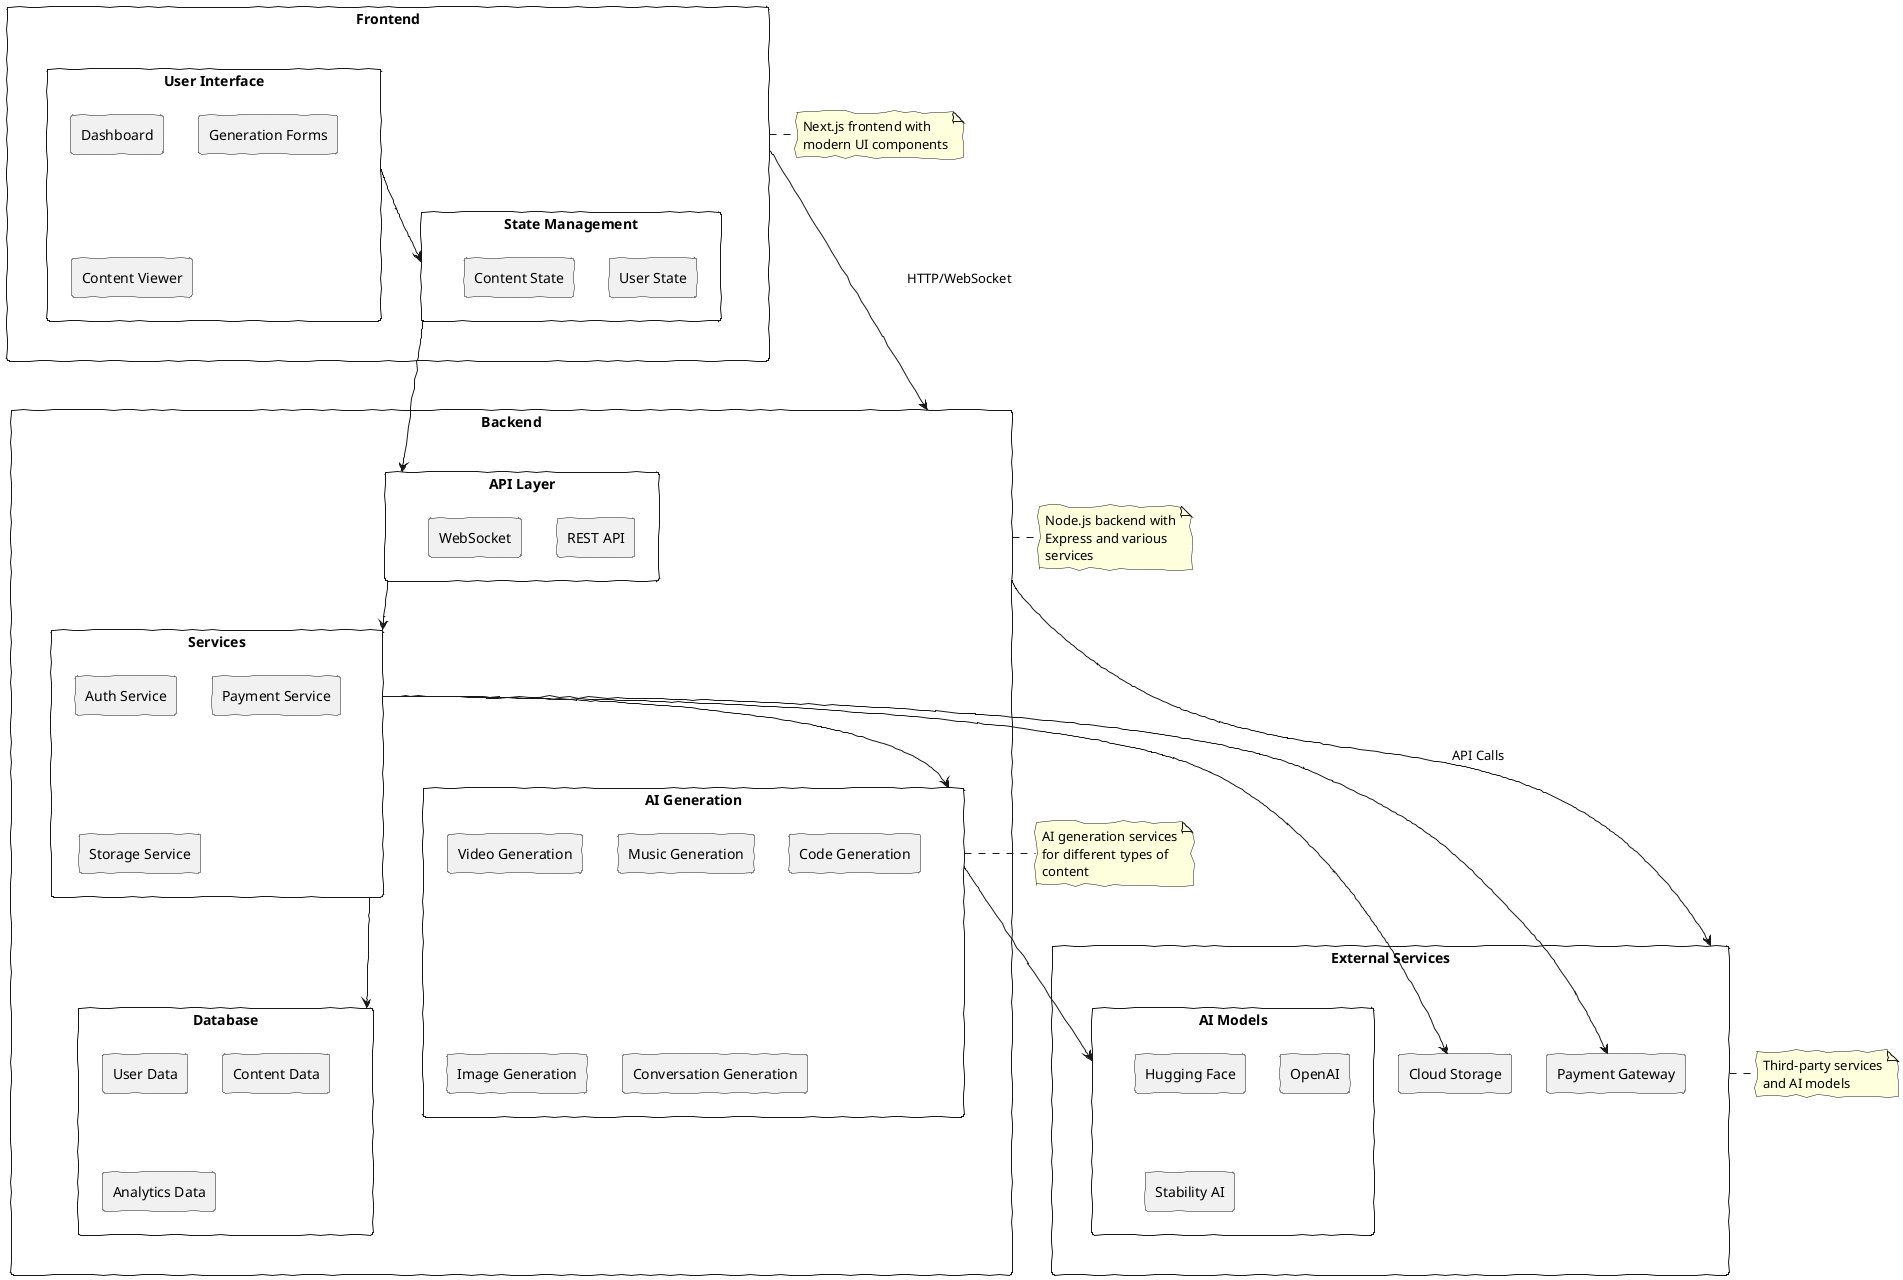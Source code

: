 @startuml
skinparam handwritten true
skinparam backgroundColor white

rectangle "Frontend" as frontend {
  rectangle "User Interface" as ui {
    rectangle "Dashboard" as dashboard
    rectangle "Generation Forms" as forms
    rectangle "Content Viewer" as viewer
  }
  
  rectangle "State Management" as state {
    rectangle "User State" as userState
    rectangle "Content State" as contentState
  }
}

rectangle "Backend" as backend {
  rectangle "API Layer" as api {
    rectangle "REST API" as rest
    rectangle "WebSocket" as ws
  }
  
  rectangle "Services" as services {
    rectangle "Auth Service" as auth
    rectangle "Payment Service" as payment
    rectangle "Storage Service" as storage
  }
  
  rectangle "AI Generation" as ai {
    rectangle "Video Generation" as video
    rectangle "Music Generation" as music
    rectangle "Code Generation" as code
    rectangle "Image Generation" as image
    rectangle "Conversation Generation" as conversation
  }
  
  rectangle "Database" as db {
    rectangle "User Data" as userData
    rectangle "Content Data" as contentData
    rectangle "Analytics Data" as analyticsData
  }
}

rectangle "External Services" as external {
  rectangle "AI Models" as models {
    rectangle "Hugging Face" as hf
    rectangle "OpenAI" as openai
    rectangle "Stability AI" as stability
  }
  
  rectangle "Payment Gateway" as paymentGateway
  rectangle "Cloud Storage" as cloudStorage
}

frontend --> backend : HTTP/WebSocket
backend --> external : API Calls

ui --> state
state --> api
api --> services
services --> ai
services --> db
ai --> models
services --> paymentGateway
services --> cloudStorage

note right of frontend
  Next.js frontend with
  modern UI components
end note

note right of backend
  Node.js backend with
  Express and various
  services
end note

note right of external
  Third-party services
  and AI models
end note

note right of ai
  AI generation services
  for different types of
  content
end note
@enduml 